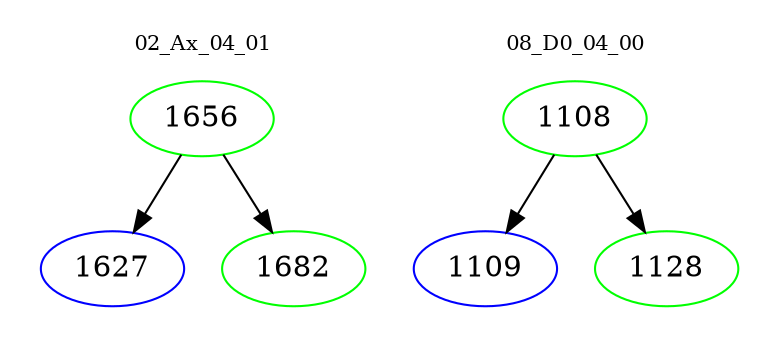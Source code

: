 digraph{
subgraph cluster_0 {
color = white
label = "02_Ax_04_01";
fontsize=10;
T0_1656 [label="1656", color="green"]
T0_1656 -> T0_1627 [color="black"]
T0_1627 [label="1627", color="blue"]
T0_1656 -> T0_1682 [color="black"]
T0_1682 [label="1682", color="green"]
}
subgraph cluster_1 {
color = white
label = "08_D0_04_00";
fontsize=10;
T1_1108 [label="1108", color="green"]
T1_1108 -> T1_1109 [color="black"]
T1_1109 [label="1109", color="blue"]
T1_1108 -> T1_1128 [color="black"]
T1_1128 [label="1128", color="green"]
}
}
